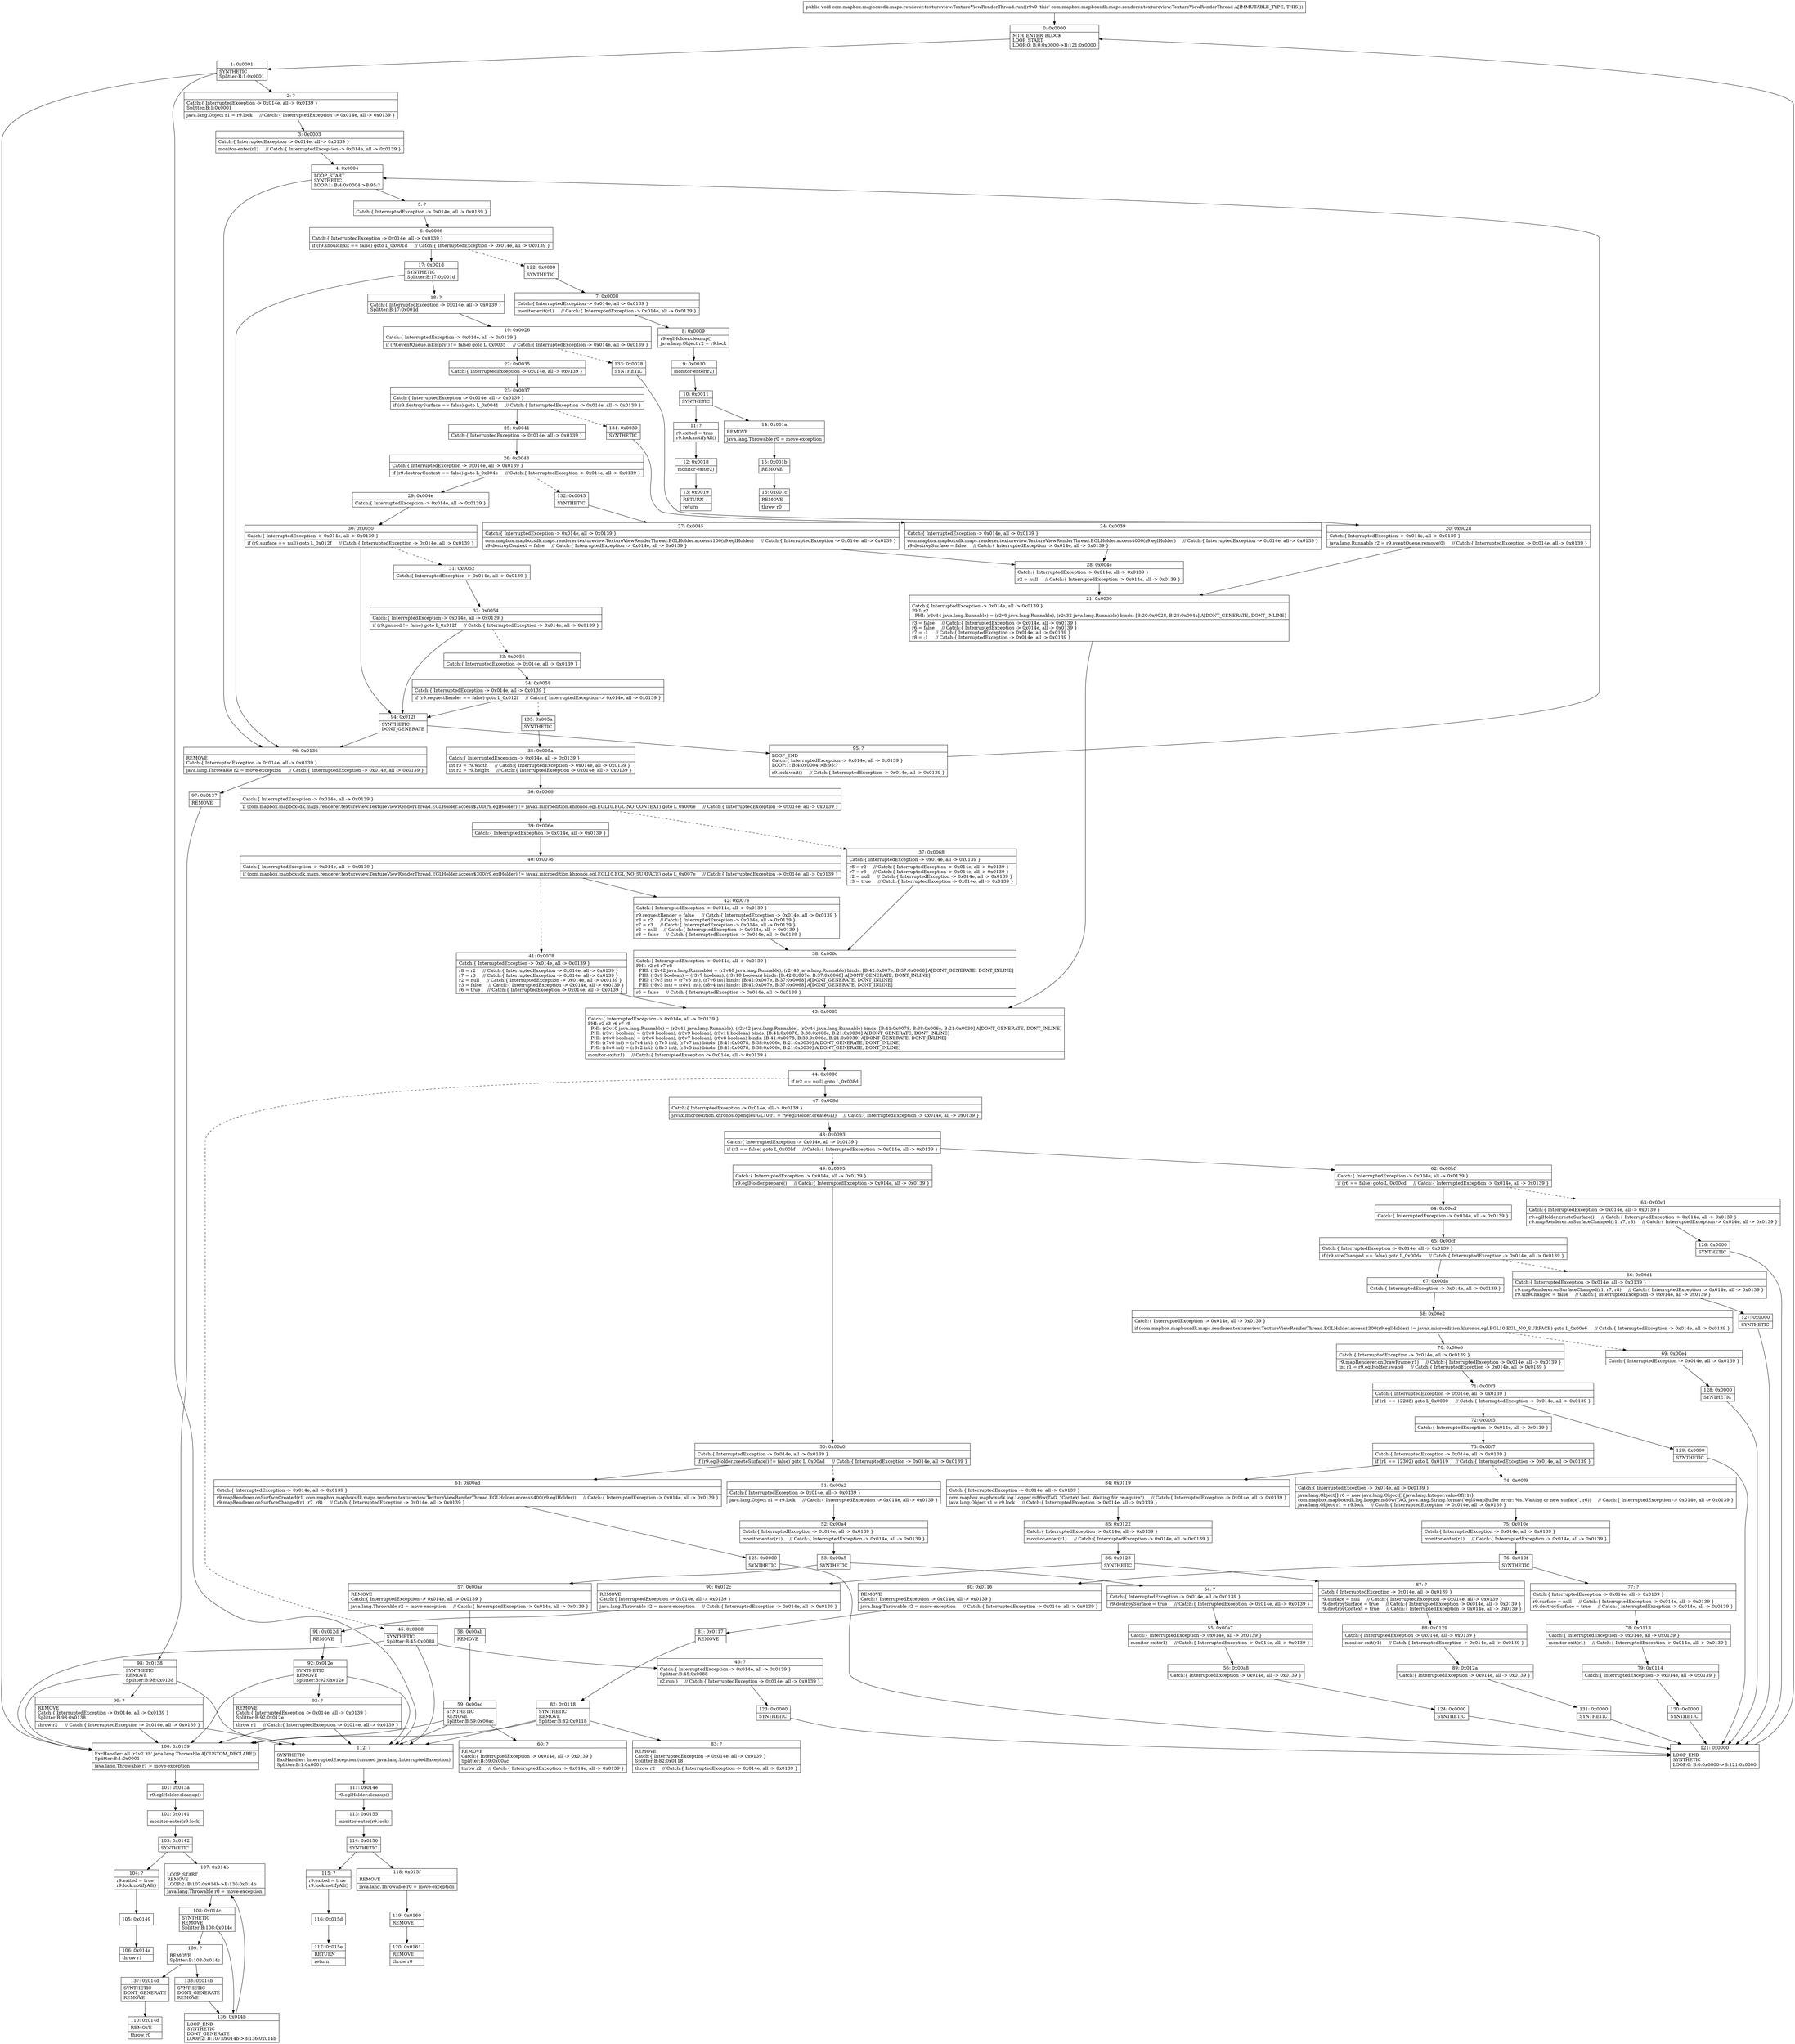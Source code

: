 digraph "CFG forcom.mapbox.mapboxsdk.maps.renderer.textureview.TextureViewRenderThread.run()V" {
Node_0 [shape=record,label="{0\:\ 0x0000|MTH_ENTER_BLOCK\lLOOP_START\lLOOP:0: B:0:0x0000\-\>B:121:0x0000\l}"];
Node_1 [shape=record,label="{1\:\ 0x0001|SYNTHETIC\lSplitter:B:1:0x0001\l}"];
Node_2 [shape=record,label="{2\:\ ?|Catch:\{ InterruptedException \-\> 0x014e, all \-\> 0x0139 \}\lSplitter:B:1:0x0001\l|java.lang.Object r1 = r9.lock     \/\/ Catch:\{ InterruptedException \-\> 0x014e, all \-\> 0x0139 \}\l}"];
Node_3 [shape=record,label="{3\:\ 0x0003|Catch:\{ InterruptedException \-\> 0x014e, all \-\> 0x0139 \}\l|monitor\-enter(r1)     \/\/ Catch:\{ InterruptedException \-\> 0x014e, all \-\> 0x0139 \}\l}"];
Node_4 [shape=record,label="{4\:\ 0x0004|LOOP_START\lSYNTHETIC\lLOOP:1: B:4:0x0004\-\>B:95:?\l}"];
Node_5 [shape=record,label="{5\:\ ?|Catch:\{ InterruptedException \-\> 0x014e, all \-\> 0x0139 \}\l}"];
Node_6 [shape=record,label="{6\:\ 0x0006|Catch:\{ InterruptedException \-\> 0x014e, all \-\> 0x0139 \}\l|if (r9.shouldExit == false) goto L_0x001d     \/\/ Catch:\{ InterruptedException \-\> 0x014e, all \-\> 0x0139 \}\l}"];
Node_7 [shape=record,label="{7\:\ 0x0008|Catch:\{ InterruptedException \-\> 0x014e, all \-\> 0x0139 \}\l|monitor\-exit(r1)     \/\/ Catch:\{ InterruptedException \-\> 0x014e, all \-\> 0x0139 \}\l}"];
Node_8 [shape=record,label="{8\:\ 0x0009|r9.eglHolder.cleanup()\ljava.lang.Object r2 = r9.lock\l}"];
Node_9 [shape=record,label="{9\:\ 0x0010|monitor\-enter(r2)\l}"];
Node_10 [shape=record,label="{10\:\ 0x0011|SYNTHETIC\l}"];
Node_11 [shape=record,label="{11\:\ ?|r9.exited = true\lr9.lock.notifyAll()\l}"];
Node_12 [shape=record,label="{12\:\ 0x0018|monitor\-exit(r2)\l}"];
Node_13 [shape=record,label="{13\:\ 0x0019|RETURN\l|return\l}"];
Node_14 [shape=record,label="{14\:\ 0x001a|REMOVE\l|java.lang.Throwable r0 = move\-exception\l}"];
Node_15 [shape=record,label="{15\:\ 0x001b|REMOVE\l}"];
Node_16 [shape=record,label="{16\:\ 0x001c|REMOVE\l|throw r0\l}"];
Node_17 [shape=record,label="{17\:\ 0x001d|SYNTHETIC\lSplitter:B:17:0x001d\l}"];
Node_18 [shape=record,label="{18\:\ ?|Catch:\{ InterruptedException \-\> 0x014e, all \-\> 0x0139 \}\lSplitter:B:17:0x001d\l}"];
Node_19 [shape=record,label="{19\:\ 0x0026|Catch:\{ InterruptedException \-\> 0x014e, all \-\> 0x0139 \}\l|if (r9.eventQueue.isEmpty() != false) goto L_0x0035     \/\/ Catch:\{ InterruptedException \-\> 0x014e, all \-\> 0x0139 \}\l}"];
Node_20 [shape=record,label="{20\:\ 0x0028|Catch:\{ InterruptedException \-\> 0x014e, all \-\> 0x0139 \}\l|java.lang.Runnable r2 = r9.eventQueue.remove(0)     \/\/ Catch:\{ InterruptedException \-\> 0x014e, all \-\> 0x0139 \}\l}"];
Node_21 [shape=record,label="{21\:\ 0x0030|Catch:\{ InterruptedException \-\> 0x014e, all \-\> 0x0139 \}\lPHI: r2 \l  PHI: (r2v44 java.lang.Runnable) = (r2v9 java.lang.Runnable), (r2v32 java.lang.Runnable) binds: [B:20:0x0028, B:28:0x004c] A[DONT_GENERATE, DONT_INLINE]\l|r3 = false     \/\/ Catch:\{ InterruptedException \-\> 0x014e, all \-\> 0x0139 \}\lr6 = false     \/\/ Catch:\{ InterruptedException \-\> 0x014e, all \-\> 0x0139 \}\lr7 = \-1     \/\/ Catch:\{ InterruptedException \-\> 0x014e, all \-\> 0x0139 \}\lr8 = \-1     \/\/ Catch:\{ InterruptedException \-\> 0x014e, all \-\> 0x0139 \}\l}"];
Node_22 [shape=record,label="{22\:\ 0x0035|Catch:\{ InterruptedException \-\> 0x014e, all \-\> 0x0139 \}\l}"];
Node_23 [shape=record,label="{23\:\ 0x0037|Catch:\{ InterruptedException \-\> 0x014e, all \-\> 0x0139 \}\l|if (r9.destroySurface == false) goto L_0x0041     \/\/ Catch:\{ InterruptedException \-\> 0x014e, all \-\> 0x0139 \}\l}"];
Node_24 [shape=record,label="{24\:\ 0x0039|Catch:\{ InterruptedException \-\> 0x014e, all \-\> 0x0139 \}\l|com.mapbox.mapboxsdk.maps.renderer.textureview.TextureViewRenderThread.EGLHolder.access$000(r9.eglHolder)     \/\/ Catch:\{ InterruptedException \-\> 0x014e, all \-\> 0x0139 \}\lr9.destroySurface = false     \/\/ Catch:\{ InterruptedException \-\> 0x014e, all \-\> 0x0139 \}\l}"];
Node_25 [shape=record,label="{25\:\ 0x0041|Catch:\{ InterruptedException \-\> 0x014e, all \-\> 0x0139 \}\l}"];
Node_26 [shape=record,label="{26\:\ 0x0043|Catch:\{ InterruptedException \-\> 0x014e, all \-\> 0x0139 \}\l|if (r9.destroyContext == false) goto L_0x004e     \/\/ Catch:\{ InterruptedException \-\> 0x014e, all \-\> 0x0139 \}\l}"];
Node_27 [shape=record,label="{27\:\ 0x0045|Catch:\{ InterruptedException \-\> 0x014e, all \-\> 0x0139 \}\l|com.mapbox.mapboxsdk.maps.renderer.textureview.TextureViewRenderThread.EGLHolder.access$100(r9.eglHolder)     \/\/ Catch:\{ InterruptedException \-\> 0x014e, all \-\> 0x0139 \}\lr9.destroyContext = false     \/\/ Catch:\{ InterruptedException \-\> 0x014e, all \-\> 0x0139 \}\l}"];
Node_28 [shape=record,label="{28\:\ 0x004c|Catch:\{ InterruptedException \-\> 0x014e, all \-\> 0x0139 \}\l|r2 = null     \/\/ Catch:\{ InterruptedException \-\> 0x014e, all \-\> 0x0139 \}\l}"];
Node_29 [shape=record,label="{29\:\ 0x004e|Catch:\{ InterruptedException \-\> 0x014e, all \-\> 0x0139 \}\l}"];
Node_30 [shape=record,label="{30\:\ 0x0050|Catch:\{ InterruptedException \-\> 0x014e, all \-\> 0x0139 \}\l|if (r9.surface == null) goto L_0x012f     \/\/ Catch:\{ InterruptedException \-\> 0x014e, all \-\> 0x0139 \}\l}"];
Node_31 [shape=record,label="{31\:\ 0x0052|Catch:\{ InterruptedException \-\> 0x014e, all \-\> 0x0139 \}\l}"];
Node_32 [shape=record,label="{32\:\ 0x0054|Catch:\{ InterruptedException \-\> 0x014e, all \-\> 0x0139 \}\l|if (r9.paused != false) goto L_0x012f     \/\/ Catch:\{ InterruptedException \-\> 0x014e, all \-\> 0x0139 \}\l}"];
Node_33 [shape=record,label="{33\:\ 0x0056|Catch:\{ InterruptedException \-\> 0x014e, all \-\> 0x0139 \}\l}"];
Node_34 [shape=record,label="{34\:\ 0x0058|Catch:\{ InterruptedException \-\> 0x014e, all \-\> 0x0139 \}\l|if (r9.requestRender == false) goto L_0x012f     \/\/ Catch:\{ InterruptedException \-\> 0x014e, all \-\> 0x0139 \}\l}"];
Node_35 [shape=record,label="{35\:\ 0x005a|Catch:\{ InterruptedException \-\> 0x014e, all \-\> 0x0139 \}\l|int r3 = r9.width     \/\/ Catch:\{ InterruptedException \-\> 0x014e, all \-\> 0x0139 \}\lint r2 = r9.height     \/\/ Catch:\{ InterruptedException \-\> 0x014e, all \-\> 0x0139 \}\l}"];
Node_36 [shape=record,label="{36\:\ 0x0066|Catch:\{ InterruptedException \-\> 0x014e, all \-\> 0x0139 \}\l|if (com.mapbox.mapboxsdk.maps.renderer.textureview.TextureViewRenderThread.EGLHolder.access$200(r9.eglHolder) != javax.microedition.khronos.egl.EGL10.EGL_NO_CONTEXT) goto L_0x006e     \/\/ Catch:\{ InterruptedException \-\> 0x014e, all \-\> 0x0139 \}\l}"];
Node_37 [shape=record,label="{37\:\ 0x0068|Catch:\{ InterruptedException \-\> 0x014e, all \-\> 0x0139 \}\l|r8 = r2     \/\/ Catch:\{ InterruptedException \-\> 0x014e, all \-\> 0x0139 \}\lr7 = r3     \/\/ Catch:\{ InterruptedException \-\> 0x014e, all \-\> 0x0139 \}\lr2 = null     \/\/ Catch:\{ InterruptedException \-\> 0x014e, all \-\> 0x0139 \}\lr3 = true     \/\/ Catch:\{ InterruptedException \-\> 0x014e, all \-\> 0x0139 \}\l}"];
Node_38 [shape=record,label="{38\:\ 0x006c|Catch:\{ InterruptedException \-\> 0x014e, all \-\> 0x0139 \}\lPHI: r2 r3 r7 r8 \l  PHI: (r2v42 java.lang.Runnable) = (r2v40 java.lang.Runnable), (r2v43 java.lang.Runnable) binds: [B:42:0x007e, B:37:0x0068] A[DONT_GENERATE, DONT_INLINE]\l  PHI: (r3v9 boolean) = (r3v7 boolean), (r3v10 boolean) binds: [B:42:0x007e, B:37:0x0068] A[DONT_GENERATE, DONT_INLINE]\l  PHI: (r7v5 int) = (r7v3 int), (r7v6 int) binds: [B:42:0x007e, B:37:0x0068] A[DONT_GENERATE, DONT_INLINE]\l  PHI: (r8v3 int) = (r8v1 int), (r8v4 int) binds: [B:42:0x007e, B:37:0x0068] A[DONT_GENERATE, DONT_INLINE]\l|r6 = false     \/\/ Catch:\{ InterruptedException \-\> 0x014e, all \-\> 0x0139 \}\l}"];
Node_39 [shape=record,label="{39\:\ 0x006e|Catch:\{ InterruptedException \-\> 0x014e, all \-\> 0x0139 \}\l}"];
Node_40 [shape=record,label="{40\:\ 0x0076|Catch:\{ InterruptedException \-\> 0x014e, all \-\> 0x0139 \}\l|if (com.mapbox.mapboxsdk.maps.renderer.textureview.TextureViewRenderThread.EGLHolder.access$300(r9.eglHolder) != javax.microedition.khronos.egl.EGL10.EGL_NO_SURFACE) goto L_0x007e     \/\/ Catch:\{ InterruptedException \-\> 0x014e, all \-\> 0x0139 \}\l}"];
Node_41 [shape=record,label="{41\:\ 0x0078|Catch:\{ InterruptedException \-\> 0x014e, all \-\> 0x0139 \}\l|r8 = r2     \/\/ Catch:\{ InterruptedException \-\> 0x014e, all \-\> 0x0139 \}\lr7 = r3     \/\/ Catch:\{ InterruptedException \-\> 0x014e, all \-\> 0x0139 \}\lr2 = null     \/\/ Catch:\{ InterruptedException \-\> 0x014e, all \-\> 0x0139 \}\lr3 = false     \/\/ Catch:\{ InterruptedException \-\> 0x014e, all \-\> 0x0139 \}\lr6 = true     \/\/ Catch:\{ InterruptedException \-\> 0x014e, all \-\> 0x0139 \}\l}"];
Node_42 [shape=record,label="{42\:\ 0x007e|Catch:\{ InterruptedException \-\> 0x014e, all \-\> 0x0139 \}\l|r9.requestRender = false     \/\/ Catch:\{ InterruptedException \-\> 0x014e, all \-\> 0x0139 \}\lr8 = r2     \/\/ Catch:\{ InterruptedException \-\> 0x014e, all \-\> 0x0139 \}\lr7 = r3     \/\/ Catch:\{ InterruptedException \-\> 0x014e, all \-\> 0x0139 \}\lr2 = null     \/\/ Catch:\{ InterruptedException \-\> 0x014e, all \-\> 0x0139 \}\lr3 = false     \/\/ Catch:\{ InterruptedException \-\> 0x014e, all \-\> 0x0139 \}\l}"];
Node_43 [shape=record,label="{43\:\ 0x0085|Catch:\{ InterruptedException \-\> 0x014e, all \-\> 0x0139 \}\lPHI: r2 r3 r6 r7 r8 \l  PHI: (r2v10 java.lang.Runnable) = (r2v41 java.lang.Runnable), (r2v42 java.lang.Runnable), (r2v44 java.lang.Runnable) binds: [B:41:0x0078, B:38:0x006c, B:21:0x0030] A[DONT_GENERATE, DONT_INLINE]\l  PHI: (r3v1 boolean) = (r3v8 boolean), (r3v9 boolean), (r3v11 boolean) binds: [B:41:0x0078, B:38:0x006c, B:21:0x0030] A[DONT_GENERATE, DONT_INLINE]\l  PHI: (r6v0 boolean) = (r6v6 boolean), (r6v7 boolean), (r6v8 boolean) binds: [B:41:0x0078, B:38:0x006c, B:21:0x0030] A[DONT_GENERATE, DONT_INLINE]\l  PHI: (r7v0 int) = (r7v4 int), (r7v5 int), (r7v7 int) binds: [B:41:0x0078, B:38:0x006c, B:21:0x0030] A[DONT_GENERATE, DONT_INLINE]\l  PHI: (r8v0 int) = (r8v2 int), (r8v3 int), (r8v5 int) binds: [B:41:0x0078, B:38:0x006c, B:21:0x0030] A[DONT_GENERATE, DONT_INLINE]\l|monitor\-exit(r1)     \/\/ Catch:\{ InterruptedException \-\> 0x014e, all \-\> 0x0139 \}\l}"];
Node_44 [shape=record,label="{44\:\ 0x0086|if (r2 == null) goto L_0x008d\l}"];
Node_45 [shape=record,label="{45\:\ 0x0088|SYNTHETIC\lSplitter:B:45:0x0088\l}"];
Node_46 [shape=record,label="{46\:\ ?|Catch:\{ InterruptedException \-\> 0x014e, all \-\> 0x0139 \}\lSplitter:B:45:0x0088\l|r2.run()     \/\/ Catch:\{ InterruptedException \-\> 0x014e, all \-\> 0x0139 \}\l}"];
Node_47 [shape=record,label="{47\:\ 0x008d|Catch:\{ InterruptedException \-\> 0x014e, all \-\> 0x0139 \}\l|javax.microedition.khronos.opengles.GL10 r1 = r9.eglHolder.createGL()     \/\/ Catch:\{ InterruptedException \-\> 0x014e, all \-\> 0x0139 \}\l}"];
Node_48 [shape=record,label="{48\:\ 0x0093|Catch:\{ InterruptedException \-\> 0x014e, all \-\> 0x0139 \}\l|if (r3 == false) goto L_0x00bf     \/\/ Catch:\{ InterruptedException \-\> 0x014e, all \-\> 0x0139 \}\l}"];
Node_49 [shape=record,label="{49\:\ 0x0095|Catch:\{ InterruptedException \-\> 0x014e, all \-\> 0x0139 \}\l|r9.eglHolder.prepare()     \/\/ Catch:\{ InterruptedException \-\> 0x014e, all \-\> 0x0139 \}\l}"];
Node_50 [shape=record,label="{50\:\ 0x00a0|Catch:\{ InterruptedException \-\> 0x014e, all \-\> 0x0139 \}\l|if (r9.eglHolder.createSurface() != false) goto L_0x00ad     \/\/ Catch:\{ InterruptedException \-\> 0x014e, all \-\> 0x0139 \}\l}"];
Node_51 [shape=record,label="{51\:\ 0x00a2|Catch:\{ InterruptedException \-\> 0x014e, all \-\> 0x0139 \}\l|java.lang.Object r1 = r9.lock     \/\/ Catch:\{ InterruptedException \-\> 0x014e, all \-\> 0x0139 \}\l}"];
Node_52 [shape=record,label="{52\:\ 0x00a4|Catch:\{ InterruptedException \-\> 0x014e, all \-\> 0x0139 \}\l|monitor\-enter(r1)     \/\/ Catch:\{ InterruptedException \-\> 0x014e, all \-\> 0x0139 \}\l}"];
Node_53 [shape=record,label="{53\:\ 0x00a5|SYNTHETIC\l}"];
Node_54 [shape=record,label="{54\:\ ?|Catch:\{ InterruptedException \-\> 0x014e, all \-\> 0x0139 \}\l|r9.destroySurface = true     \/\/ Catch:\{ InterruptedException \-\> 0x014e, all \-\> 0x0139 \}\l}"];
Node_55 [shape=record,label="{55\:\ 0x00a7|Catch:\{ InterruptedException \-\> 0x014e, all \-\> 0x0139 \}\l|monitor\-exit(r1)     \/\/ Catch:\{ InterruptedException \-\> 0x014e, all \-\> 0x0139 \}\l}"];
Node_56 [shape=record,label="{56\:\ 0x00a8|Catch:\{ InterruptedException \-\> 0x014e, all \-\> 0x0139 \}\l}"];
Node_57 [shape=record,label="{57\:\ 0x00aa|REMOVE\lCatch:\{ InterruptedException \-\> 0x014e, all \-\> 0x0139 \}\l|java.lang.Throwable r2 = move\-exception     \/\/ Catch:\{ InterruptedException \-\> 0x014e, all \-\> 0x0139 \}\l}"];
Node_58 [shape=record,label="{58\:\ 0x00ab|REMOVE\l}"];
Node_59 [shape=record,label="{59\:\ 0x00ac|SYNTHETIC\lREMOVE\lSplitter:B:59:0x00ac\l}"];
Node_60 [shape=record,label="{60\:\ ?|REMOVE\lCatch:\{ InterruptedException \-\> 0x014e, all \-\> 0x0139 \}\lSplitter:B:59:0x00ac\l|throw r2     \/\/ Catch:\{ InterruptedException \-\> 0x014e, all \-\> 0x0139 \}\l}"];
Node_61 [shape=record,label="{61\:\ 0x00ad|Catch:\{ InterruptedException \-\> 0x014e, all \-\> 0x0139 \}\l|r9.mapRenderer.onSurfaceCreated(r1, com.mapbox.mapboxsdk.maps.renderer.textureview.TextureViewRenderThread.EGLHolder.access$400(r9.eglHolder))     \/\/ Catch:\{ InterruptedException \-\> 0x014e, all \-\> 0x0139 \}\lr9.mapRenderer.onSurfaceChanged(r1, r7, r8)     \/\/ Catch:\{ InterruptedException \-\> 0x014e, all \-\> 0x0139 \}\l}"];
Node_62 [shape=record,label="{62\:\ 0x00bf|Catch:\{ InterruptedException \-\> 0x014e, all \-\> 0x0139 \}\l|if (r6 == false) goto L_0x00cd     \/\/ Catch:\{ InterruptedException \-\> 0x014e, all \-\> 0x0139 \}\l}"];
Node_63 [shape=record,label="{63\:\ 0x00c1|Catch:\{ InterruptedException \-\> 0x014e, all \-\> 0x0139 \}\l|r9.eglHolder.createSurface()     \/\/ Catch:\{ InterruptedException \-\> 0x014e, all \-\> 0x0139 \}\lr9.mapRenderer.onSurfaceChanged(r1, r7, r8)     \/\/ Catch:\{ InterruptedException \-\> 0x014e, all \-\> 0x0139 \}\l}"];
Node_64 [shape=record,label="{64\:\ 0x00cd|Catch:\{ InterruptedException \-\> 0x014e, all \-\> 0x0139 \}\l}"];
Node_65 [shape=record,label="{65\:\ 0x00cf|Catch:\{ InterruptedException \-\> 0x014e, all \-\> 0x0139 \}\l|if (r9.sizeChanged == false) goto L_0x00da     \/\/ Catch:\{ InterruptedException \-\> 0x014e, all \-\> 0x0139 \}\l}"];
Node_66 [shape=record,label="{66\:\ 0x00d1|Catch:\{ InterruptedException \-\> 0x014e, all \-\> 0x0139 \}\l|r9.mapRenderer.onSurfaceChanged(r1, r7, r8)     \/\/ Catch:\{ InterruptedException \-\> 0x014e, all \-\> 0x0139 \}\lr9.sizeChanged = false     \/\/ Catch:\{ InterruptedException \-\> 0x014e, all \-\> 0x0139 \}\l}"];
Node_67 [shape=record,label="{67\:\ 0x00da|Catch:\{ InterruptedException \-\> 0x014e, all \-\> 0x0139 \}\l}"];
Node_68 [shape=record,label="{68\:\ 0x00e2|Catch:\{ InterruptedException \-\> 0x014e, all \-\> 0x0139 \}\l|if (com.mapbox.mapboxsdk.maps.renderer.textureview.TextureViewRenderThread.EGLHolder.access$300(r9.eglHolder) != javax.microedition.khronos.egl.EGL10.EGL_NO_SURFACE) goto L_0x00e6     \/\/ Catch:\{ InterruptedException \-\> 0x014e, all \-\> 0x0139 \}\l}"];
Node_69 [shape=record,label="{69\:\ 0x00e4|Catch:\{ InterruptedException \-\> 0x014e, all \-\> 0x0139 \}\l}"];
Node_70 [shape=record,label="{70\:\ 0x00e6|Catch:\{ InterruptedException \-\> 0x014e, all \-\> 0x0139 \}\l|r9.mapRenderer.onDrawFrame(r1)     \/\/ Catch:\{ InterruptedException \-\> 0x014e, all \-\> 0x0139 \}\lint r1 = r9.eglHolder.swap()     \/\/ Catch:\{ InterruptedException \-\> 0x014e, all \-\> 0x0139 \}\l}"];
Node_71 [shape=record,label="{71\:\ 0x00f3|Catch:\{ InterruptedException \-\> 0x014e, all \-\> 0x0139 \}\l|if (r1 == 12288) goto L_0x0000     \/\/ Catch:\{ InterruptedException \-\> 0x014e, all \-\> 0x0139 \}\l}"];
Node_72 [shape=record,label="{72\:\ 0x00f5|Catch:\{ InterruptedException \-\> 0x014e, all \-\> 0x0139 \}\l}"];
Node_73 [shape=record,label="{73\:\ 0x00f7|Catch:\{ InterruptedException \-\> 0x014e, all \-\> 0x0139 \}\l|if (r1 == 12302) goto L_0x0119     \/\/ Catch:\{ InterruptedException \-\> 0x014e, all \-\> 0x0139 \}\l}"];
Node_74 [shape=record,label="{74\:\ 0x00f9|Catch:\{ InterruptedException \-\> 0x014e, all \-\> 0x0139 \}\l|java.lang.Object[] r6 = new java.lang.Object[]\{java.lang.Integer.valueOf(r1)\}\lcom.mapbox.mapboxsdk.log.Logger.m86w(TAG, java.lang.String.format(\"eglSwapBuffer error: %s. Waiting or new surface\", r6))     \/\/ Catch:\{ InterruptedException \-\> 0x014e, all \-\> 0x0139 \}\ljava.lang.Object r1 = r9.lock     \/\/ Catch:\{ InterruptedException \-\> 0x014e, all \-\> 0x0139 \}\l}"];
Node_75 [shape=record,label="{75\:\ 0x010e|Catch:\{ InterruptedException \-\> 0x014e, all \-\> 0x0139 \}\l|monitor\-enter(r1)     \/\/ Catch:\{ InterruptedException \-\> 0x014e, all \-\> 0x0139 \}\l}"];
Node_76 [shape=record,label="{76\:\ 0x010f|SYNTHETIC\l}"];
Node_77 [shape=record,label="{77\:\ ?|Catch:\{ InterruptedException \-\> 0x014e, all \-\> 0x0139 \}\l|r9.surface = null     \/\/ Catch:\{ InterruptedException \-\> 0x014e, all \-\> 0x0139 \}\lr9.destroySurface = true     \/\/ Catch:\{ InterruptedException \-\> 0x014e, all \-\> 0x0139 \}\l}"];
Node_78 [shape=record,label="{78\:\ 0x0113|Catch:\{ InterruptedException \-\> 0x014e, all \-\> 0x0139 \}\l|monitor\-exit(r1)     \/\/ Catch:\{ InterruptedException \-\> 0x014e, all \-\> 0x0139 \}\l}"];
Node_79 [shape=record,label="{79\:\ 0x0114|Catch:\{ InterruptedException \-\> 0x014e, all \-\> 0x0139 \}\l}"];
Node_80 [shape=record,label="{80\:\ 0x0116|REMOVE\lCatch:\{ InterruptedException \-\> 0x014e, all \-\> 0x0139 \}\l|java.lang.Throwable r2 = move\-exception     \/\/ Catch:\{ InterruptedException \-\> 0x014e, all \-\> 0x0139 \}\l}"];
Node_81 [shape=record,label="{81\:\ 0x0117|REMOVE\l}"];
Node_82 [shape=record,label="{82\:\ 0x0118|SYNTHETIC\lREMOVE\lSplitter:B:82:0x0118\l}"];
Node_83 [shape=record,label="{83\:\ ?|REMOVE\lCatch:\{ InterruptedException \-\> 0x014e, all \-\> 0x0139 \}\lSplitter:B:82:0x0118\l|throw r2     \/\/ Catch:\{ InterruptedException \-\> 0x014e, all \-\> 0x0139 \}\l}"];
Node_84 [shape=record,label="{84\:\ 0x0119|Catch:\{ InterruptedException \-\> 0x014e, all \-\> 0x0139 \}\l|com.mapbox.mapboxsdk.log.Logger.m86w(TAG, \"Context lost. Waiting for re\-aquire\")     \/\/ Catch:\{ InterruptedException \-\> 0x014e, all \-\> 0x0139 \}\ljava.lang.Object r1 = r9.lock     \/\/ Catch:\{ InterruptedException \-\> 0x014e, all \-\> 0x0139 \}\l}"];
Node_85 [shape=record,label="{85\:\ 0x0122|Catch:\{ InterruptedException \-\> 0x014e, all \-\> 0x0139 \}\l|monitor\-enter(r1)     \/\/ Catch:\{ InterruptedException \-\> 0x014e, all \-\> 0x0139 \}\l}"];
Node_86 [shape=record,label="{86\:\ 0x0123|SYNTHETIC\l}"];
Node_87 [shape=record,label="{87\:\ ?|Catch:\{ InterruptedException \-\> 0x014e, all \-\> 0x0139 \}\l|r9.surface = null     \/\/ Catch:\{ InterruptedException \-\> 0x014e, all \-\> 0x0139 \}\lr9.destroySurface = true     \/\/ Catch:\{ InterruptedException \-\> 0x014e, all \-\> 0x0139 \}\lr9.destroyContext = true     \/\/ Catch:\{ InterruptedException \-\> 0x014e, all \-\> 0x0139 \}\l}"];
Node_88 [shape=record,label="{88\:\ 0x0129|Catch:\{ InterruptedException \-\> 0x014e, all \-\> 0x0139 \}\l|monitor\-exit(r1)     \/\/ Catch:\{ InterruptedException \-\> 0x014e, all \-\> 0x0139 \}\l}"];
Node_89 [shape=record,label="{89\:\ 0x012a|Catch:\{ InterruptedException \-\> 0x014e, all \-\> 0x0139 \}\l}"];
Node_90 [shape=record,label="{90\:\ 0x012c|REMOVE\lCatch:\{ InterruptedException \-\> 0x014e, all \-\> 0x0139 \}\l|java.lang.Throwable r2 = move\-exception     \/\/ Catch:\{ InterruptedException \-\> 0x014e, all \-\> 0x0139 \}\l}"];
Node_91 [shape=record,label="{91\:\ 0x012d|REMOVE\l}"];
Node_92 [shape=record,label="{92\:\ 0x012e|SYNTHETIC\lREMOVE\lSplitter:B:92:0x012e\l}"];
Node_93 [shape=record,label="{93\:\ ?|REMOVE\lCatch:\{ InterruptedException \-\> 0x014e, all \-\> 0x0139 \}\lSplitter:B:92:0x012e\l|throw r2     \/\/ Catch:\{ InterruptedException \-\> 0x014e, all \-\> 0x0139 \}\l}"];
Node_94 [shape=record,label="{94\:\ 0x012f|SYNTHETIC\lDONT_GENERATE\l}"];
Node_95 [shape=record,label="{95\:\ ?|LOOP_END\lCatch:\{ InterruptedException \-\> 0x014e, all \-\> 0x0139 \}\lLOOP:1: B:4:0x0004\-\>B:95:?\l|r9.lock.wait()     \/\/ Catch:\{ InterruptedException \-\> 0x014e, all \-\> 0x0139 \}\l}"];
Node_96 [shape=record,label="{96\:\ 0x0136|REMOVE\lCatch:\{ InterruptedException \-\> 0x014e, all \-\> 0x0139 \}\l|java.lang.Throwable r2 = move\-exception     \/\/ Catch:\{ InterruptedException \-\> 0x014e, all \-\> 0x0139 \}\l}"];
Node_97 [shape=record,label="{97\:\ 0x0137|REMOVE\l}"];
Node_98 [shape=record,label="{98\:\ 0x0138|SYNTHETIC\lREMOVE\lSplitter:B:98:0x0138\l}"];
Node_99 [shape=record,label="{99\:\ ?|REMOVE\lCatch:\{ InterruptedException \-\> 0x014e, all \-\> 0x0139 \}\lSplitter:B:98:0x0138\l|throw r2     \/\/ Catch:\{ InterruptedException \-\> 0x014e, all \-\> 0x0139 \}\l}"];
Node_100 [shape=record,label="{100\:\ 0x0139|ExcHandler: all (r1v2 'th' java.lang.Throwable A[CUSTOM_DECLARE])\lSplitter:B:1:0x0001\l|java.lang.Throwable r1 = move\-exception\l}"];
Node_101 [shape=record,label="{101\:\ 0x013a|r9.eglHolder.cleanup()\l}"];
Node_102 [shape=record,label="{102\:\ 0x0141|monitor\-enter(r9.lock)\l}"];
Node_103 [shape=record,label="{103\:\ 0x0142|SYNTHETIC\l}"];
Node_104 [shape=record,label="{104\:\ ?|r9.exited = true\lr9.lock.notifyAll()\l}"];
Node_105 [shape=record,label="{105\:\ 0x0149}"];
Node_106 [shape=record,label="{106\:\ 0x014a|throw r1\l}"];
Node_107 [shape=record,label="{107\:\ 0x014b|LOOP_START\lREMOVE\lLOOP:2: B:107:0x014b\-\>B:136:0x014b\l|java.lang.Throwable r0 = move\-exception\l}"];
Node_108 [shape=record,label="{108\:\ 0x014c|SYNTHETIC\lREMOVE\lSplitter:B:108:0x014c\l}"];
Node_109 [shape=record,label="{109\:\ ?|REMOVE\lSplitter:B:108:0x014c\l}"];
Node_110 [shape=record,label="{110\:\ 0x014d|REMOVE\l|throw r0\l}"];
Node_111 [shape=record,label="{111\:\ 0x014e|r9.eglHolder.cleanup()\l}"];
Node_112 [shape=record,label="{112\:\ ?|SYNTHETIC\lExcHandler: InterruptedException (unused java.lang.InterruptedException)\lSplitter:B:1:0x0001\l}"];
Node_113 [shape=record,label="{113\:\ 0x0155|monitor\-enter(r9.lock)\l}"];
Node_114 [shape=record,label="{114\:\ 0x0156|SYNTHETIC\l}"];
Node_115 [shape=record,label="{115\:\ ?|r9.exited = true\lr9.lock.notifyAll()\l}"];
Node_116 [shape=record,label="{116\:\ 0x015d}"];
Node_117 [shape=record,label="{117\:\ 0x015e|RETURN\l|return\l}"];
Node_118 [shape=record,label="{118\:\ 0x015f|REMOVE\l|java.lang.Throwable r0 = move\-exception\l}"];
Node_119 [shape=record,label="{119\:\ 0x0160|REMOVE\l}"];
Node_120 [shape=record,label="{120\:\ 0x0161|REMOVE\l|throw r0\l}"];
Node_121 [shape=record,label="{121\:\ 0x0000|LOOP_END\lSYNTHETIC\lLOOP:0: B:0:0x0000\-\>B:121:0x0000\l}"];
Node_122 [shape=record,label="{122\:\ 0x0008|SYNTHETIC\l}"];
Node_123 [shape=record,label="{123\:\ 0x0000|SYNTHETIC\l}"];
Node_124 [shape=record,label="{124\:\ 0x0000|SYNTHETIC\l}"];
Node_125 [shape=record,label="{125\:\ 0x0000|SYNTHETIC\l}"];
Node_126 [shape=record,label="{126\:\ 0x0000|SYNTHETIC\l}"];
Node_127 [shape=record,label="{127\:\ 0x0000|SYNTHETIC\l}"];
Node_128 [shape=record,label="{128\:\ 0x0000|SYNTHETIC\l}"];
Node_129 [shape=record,label="{129\:\ 0x0000|SYNTHETIC\l}"];
Node_130 [shape=record,label="{130\:\ 0x0000|SYNTHETIC\l}"];
Node_131 [shape=record,label="{131\:\ 0x0000|SYNTHETIC\l}"];
Node_132 [shape=record,label="{132\:\ 0x0045|SYNTHETIC\l}"];
Node_133 [shape=record,label="{133\:\ 0x0028|SYNTHETIC\l}"];
Node_134 [shape=record,label="{134\:\ 0x0039|SYNTHETIC\l}"];
Node_135 [shape=record,label="{135\:\ 0x005a|SYNTHETIC\l}"];
Node_136 [shape=record,label="{136\:\ 0x014b|LOOP_END\lSYNTHETIC\lDONT_GENERATE\lLOOP:2: B:107:0x014b\-\>B:136:0x014b\l}"];
Node_137 [shape=record,label="{137\:\ 0x014d|SYNTHETIC\lDONT_GENERATE\lREMOVE\l}"];
Node_138 [shape=record,label="{138\:\ 0x014b|SYNTHETIC\lDONT_GENERATE\lREMOVE\l}"];
MethodNode[shape=record,label="{public void com.mapbox.mapboxsdk.maps.renderer.textureview.TextureViewRenderThread.run((r9v0 'this' com.mapbox.mapboxsdk.maps.renderer.textureview.TextureViewRenderThread A[IMMUTABLE_TYPE, THIS])) }"];
MethodNode -> Node_0;
Node_0 -> Node_1;
Node_1 -> Node_2;
Node_1 -> Node_112;
Node_1 -> Node_100;
Node_2 -> Node_3;
Node_3 -> Node_4;
Node_4 -> Node_5;
Node_4 -> Node_96;
Node_5 -> Node_6;
Node_6 -> Node_17;
Node_6 -> Node_122[style=dashed];
Node_7 -> Node_8;
Node_8 -> Node_9;
Node_9 -> Node_10;
Node_10 -> Node_11;
Node_10 -> Node_14;
Node_11 -> Node_12;
Node_12 -> Node_13;
Node_14 -> Node_15;
Node_15 -> Node_16;
Node_17 -> Node_18;
Node_17 -> Node_96;
Node_18 -> Node_19;
Node_19 -> Node_22;
Node_19 -> Node_133[style=dashed];
Node_20 -> Node_21;
Node_21 -> Node_43;
Node_22 -> Node_23;
Node_23 -> Node_25;
Node_23 -> Node_134[style=dashed];
Node_24 -> Node_28;
Node_25 -> Node_26;
Node_26 -> Node_29;
Node_26 -> Node_132[style=dashed];
Node_27 -> Node_28;
Node_28 -> Node_21;
Node_29 -> Node_30;
Node_30 -> Node_31[style=dashed];
Node_30 -> Node_94;
Node_31 -> Node_32;
Node_32 -> Node_33[style=dashed];
Node_32 -> Node_94;
Node_33 -> Node_34;
Node_34 -> Node_94;
Node_34 -> Node_135[style=dashed];
Node_35 -> Node_36;
Node_36 -> Node_37[style=dashed];
Node_36 -> Node_39;
Node_37 -> Node_38;
Node_38 -> Node_43;
Node_39 -> Node_40;
Node_40 -> Node_41[style=dashed];
Node_40 -> Node_42;
Node_41 -> Node_43;
Node_42 -> Node_38;
Node_43 -> Node_44;
Node_44 -> Node_45[style=dashed];
Node_44 -> Node_47;
Node_45 -> Node_46;
Node_45 -> Node_112;
Node_45 -> Node_100;
Node_46 -> Node_123;
Node_47 -> Node_48;
Node_48 -> Node_49[style=dashed];
Node_48 -> Node_62;
Node_49 -> Node_50;
Node_50 -> Node_51[style=dashed];
Node_50 -> Node_61;
Node_51 -> Node_52;
Node_52 -> Node_53;
Node_53 -> Node_54;
Node_53 -> Node_57;
Node_54 -> Node_55;
Node_55 -> Node_56;
Node_56 -> Node_124;
Node_57 -> Node_58;
Node_58 -> Node_59;
Node_59 -> Node_60;
Node_59 -> Node_112;
Node_59 -> Node_100;
Node_61 -> Node_125;
Node_62 -> Node_63[style=dashed];
Node_62 -> Node_64;
Node_63 -> Node_126;
Node_64 -> Node_65;
Node_65 -> Node_66[style=dashed];
Node_65 -> Node_67;
Node_66 -> Node_127;
Node_67 -> Node_68;
Node_68 -> Node_69[style=dashed];
Node_68 -> Node_70;
Node_69 -> Node_128;
Node_70 -> Node_71;
Node_71 -> Node_72[style=dashed];
Node_71 -> Node_129;
Node_72 -> Node_73;
Node_73 -> Node_74[style=dashed];
Node_73 -> Node_84;
Node_74 -> Node_75;
Node_75 -> Node_76;
Node_76 -> Node_77;
Node_76 -> Node_80;
Node_77 -> Node_78;
Node_78 -> Node_79;
Node_79 -> Node_130;
Node_80 -> Node_81;
Node_81 -> Node_82;
Node_82 -> Node_83;
Node_82 -> Node_112;
Node_82 -> Node_100;
Node_84 -> Node_85;
Node_85 -> Node_86;
Node_86 -> Node_87;
Node_86 -> Node_90;
Node_87 -> Node_88;
Node_88 -> Node_89;
Node_89 -> Node_131;
Node_90 -> Node_91;
Node_91 -> Node_92;
Node_92 -> Node_93;
Node_92 -> Node_112;
Node_92 -> Node_100;
Node_93 -> Node_112;
Node_93 -> Node_100;
Node_94 -> Node_95;
Node_94 -> Node_96;
Node_95 -> Node_4;
Node_96 -> Node_97;
Node_97 -> Node_98;
Node_98 -> Node_99;
Node_98 -> Node_112;
Node_98 -> Node_100;
Node_99 -> Node_112;
Node_99 -> Node_100;
Node_100 -> Node_101;
Node_101 -> Node_102;
Node_102 -> Node_103;
Node_103 -> Node_104;
Node_103 -> Node_107;
Node_104 -> Node_105;
Node_105 -> Node_106;
Node_107 -> Node_108;
Node_108 -> Node_109;
Node_108 -> Node_136;
Node_109 -> Node_137;
Node_109 -> Node_138;
Node_111 -> Node_113;
Node_112 -> Node_111;
Node_113 -> Node_114;
Node_114 -> Node_115;
Node_114 -> Node_118;
Node_115 -> Node_116;
Node_116 -> Node_117;
Node_118 -> Node_119;
Node_119 -> Node_120;
Node_121 -> Node_0;
Node_122 -> Node_7;
Node_123 -> Node_121;
Node_124 -> Node_121;
Node_125 -> Node_121;
Node_126 -> Node_121;
Node_127 -> Node_121;
Node_128 -> Node_121;
Node_129 -> Node_121;
Node_130 -> Node_121;
Node_131 -> Node_121;
Node_132 -> Node_27;
Node_133 -> Node_20;
Node_134 -> Node_24;
Node_135 -> Node_35;
Node_136 -> Node_107;
Node_137 -> Node_110;
Node_138 -> Node_136;
}

